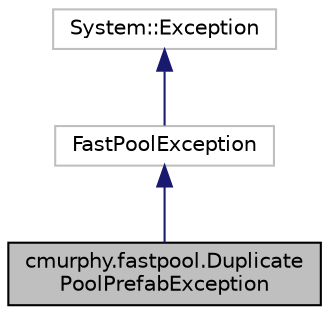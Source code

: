digraph "cmurphy.fastpool.DuplicatePoolPrefabException"
{
 // LATEX_PDF_SIZE
  edge [fontname="Helvetica",fontsize="10",labelfontname="Helvetica",labelfontsize="10"];
  node [fontname="Helvetica",fontsize="10",shape=record];
  Node1 [label="cmurphy.fastpool.Duplicate\lPoolPrefabException",height=0.2,width=0.4,color="black", fillcolor="grey75", style="filled", fontcolor="black",tooltip=" "];
  Node2 -> Node1 [dir="back",color="midnightblue",fontsize="10",style="solid",fontname="Helvetica"];
  Node2 [label="FastPoolException",height=0.2,width=0.4,color="grey75", fillcolor="white", style="filled",URL="$classcmurphy_1_1fastpool_1_1_fast_pool_exception.html",tooltip=" "];
  Node3 -> Node2 [dir="back",color="midnightblue",fontsize="10",style="solid",fontname="Helvetica"];
  Node3 [label="System::Exception",height=0.2,width=0.4,color="grey75", fillcolor="white", style="filled",tooltip=" "];
}
